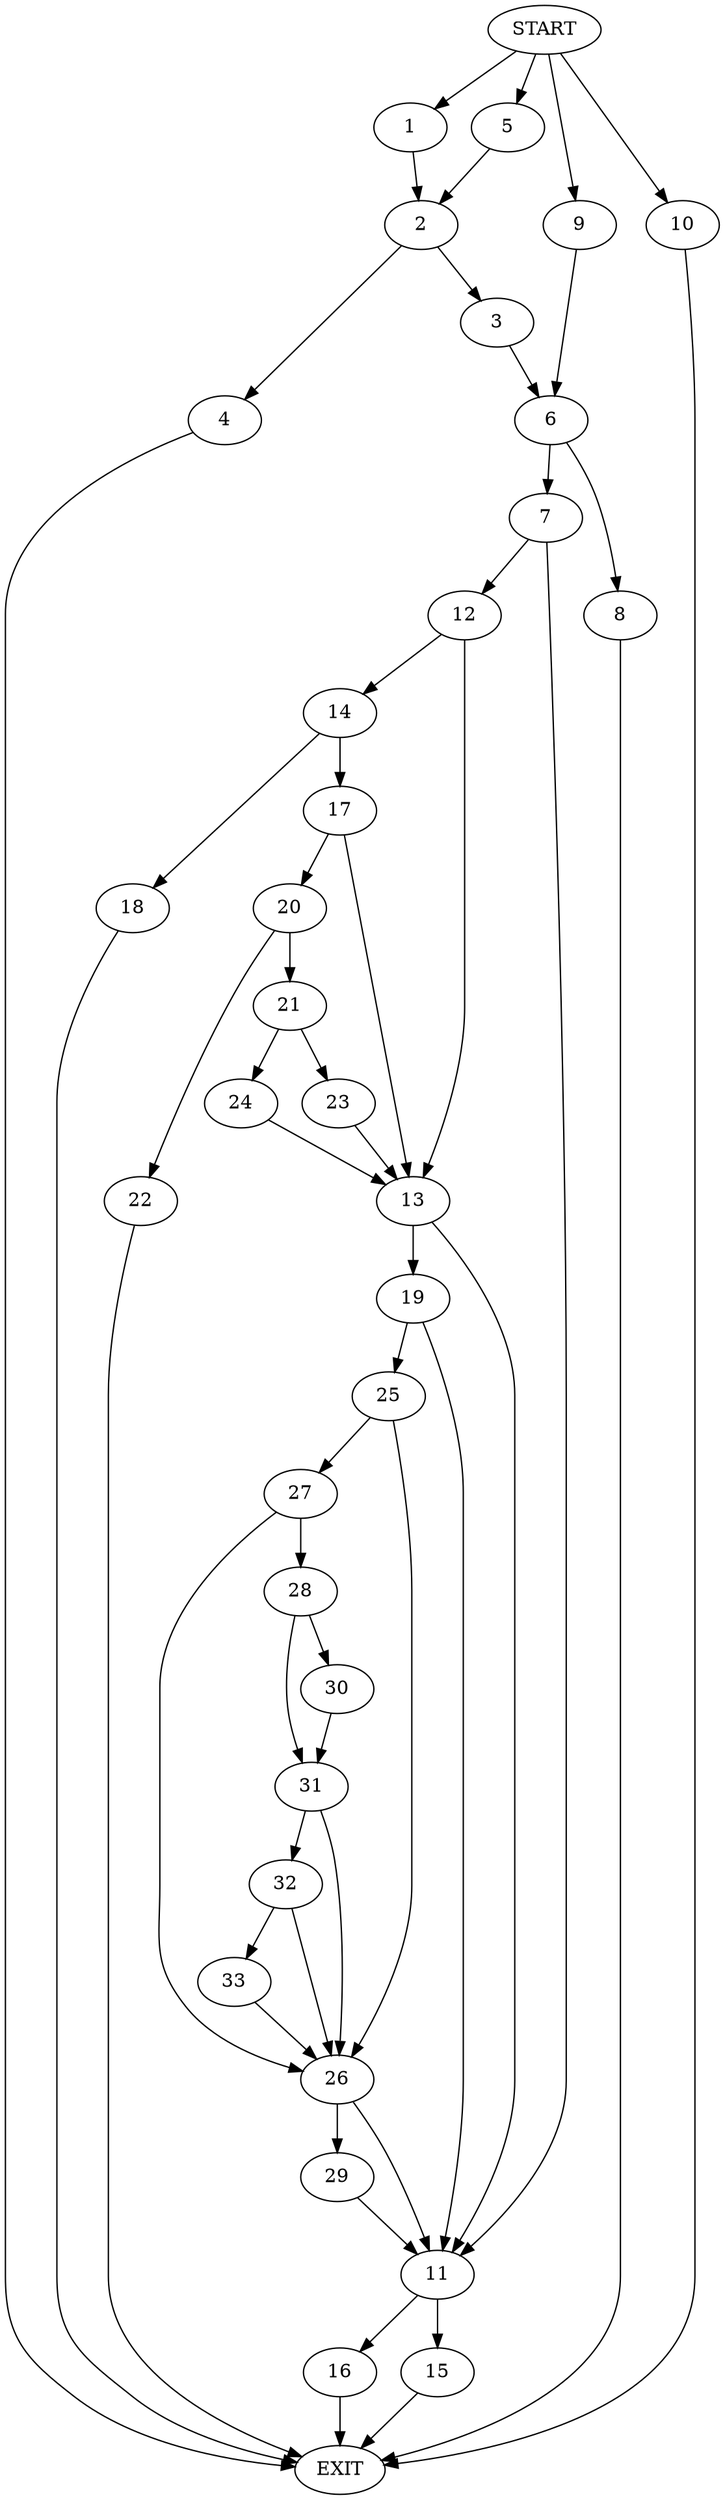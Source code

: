 digraph {
0 [label="START"]
34 [label="EXIT"]
0 -> 1
1 -> 2
2 -> 3
2 -> 4
0 -> 5
5 -> 2
4 -> 34
3 -> 6
6 -> 7
6 -> 8
0 -> 9
9 -> 6
0 -> 10
10 -> 34
7 -> 11
7 -> 12
8 -> 34
12 -> 13
12 -> 14
11 -> 15
11 -> 16
14 -> 17
14 -> 18
13 -> 11
13 -> 19
18 -> 34
17 -> 13
17 -> 20
20 -> 21
20 -> 22
22 -> 34
21 -> 23
21 -> 24
23 -> 13
24 -> 13
19 -> 11
19 -> 25
25 -> 26
25 -> 27
27 -> 28
27 -> 26
26 -> 11
26 -> 29
28 -> 30
28 -> 31
31 -> 32
31 -> 26
30 -> 31
32 -> 33
32 -> 26
33 -> 26
29 -> 11
15 -> 34
16 -> 34
}
